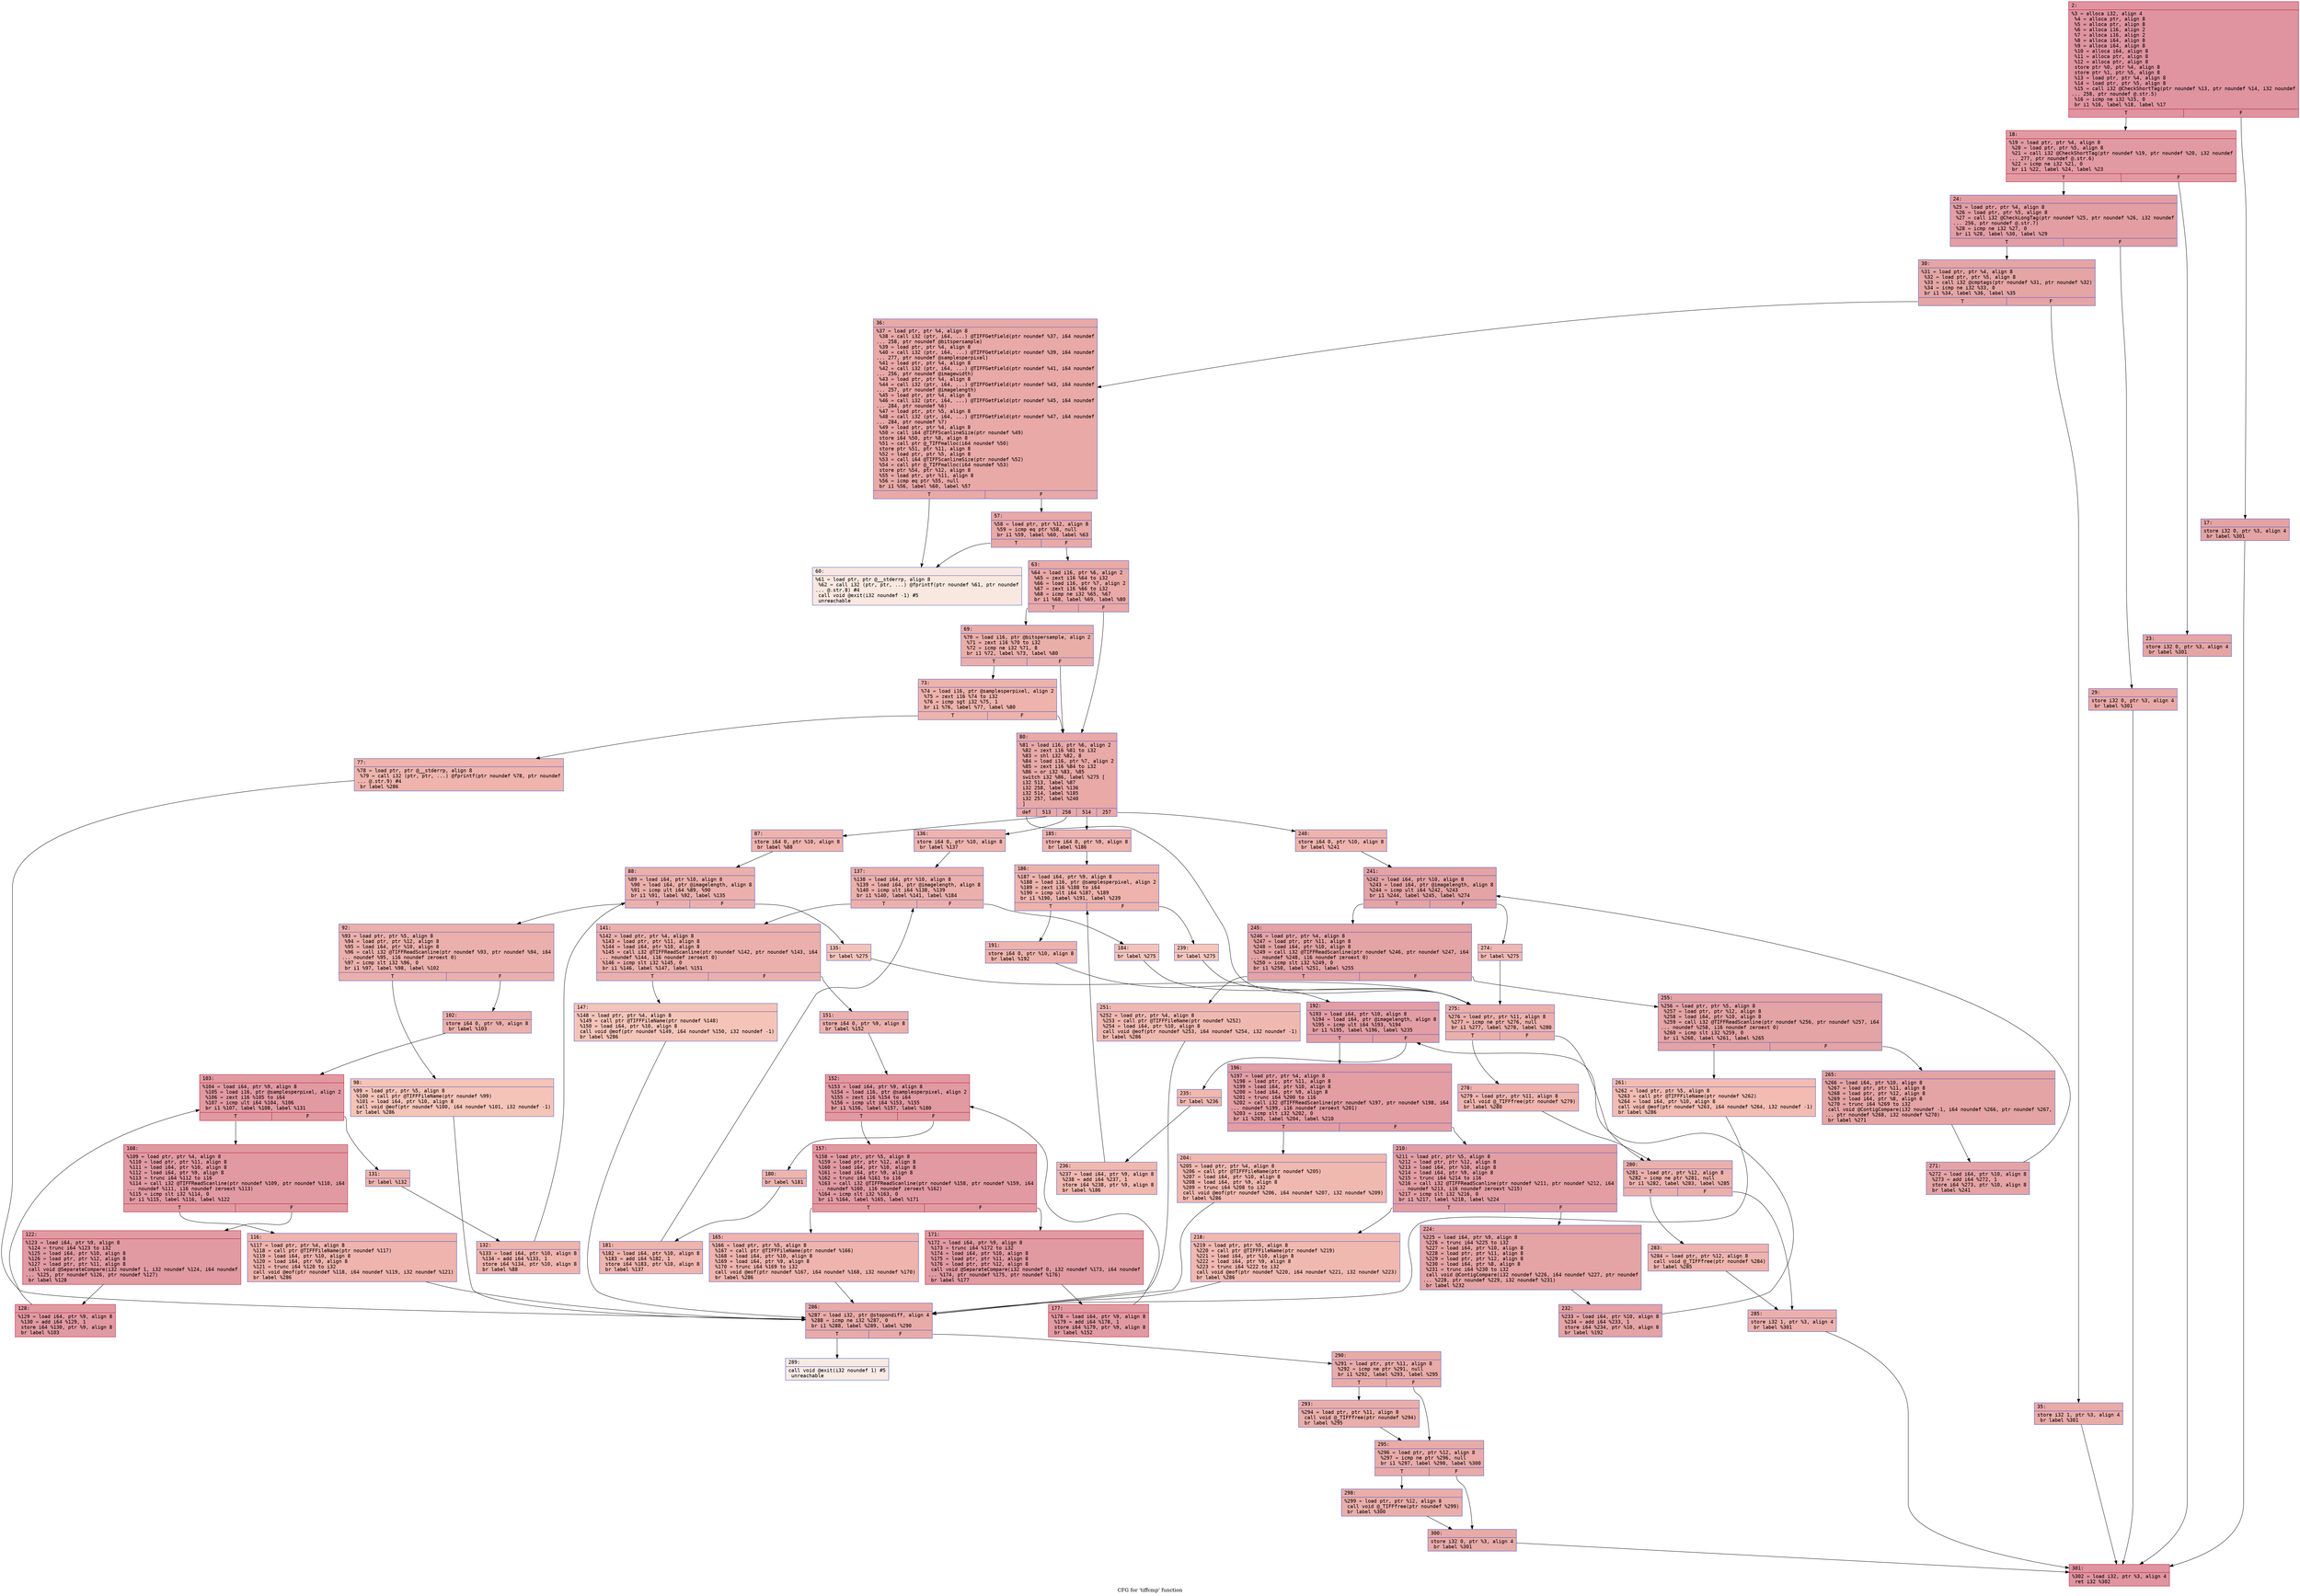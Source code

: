 digraph "CFG for 'tiffcmp' function" {
	label="CFG for 'tiffcmp' function";

	Node0x6000005f0140 [shape=record,color="#b70d28ff", style=filled, fillcolor="#b70d2870" fontname="Courier",label="{2:\l|  %3 = alloca i32, align 4\l  %4 = alloca ptr, align 8\l  %5 = alloca ptr, align 8\l  %6 = alloca i16, align 2\l  %7 = alloca i16, align 2\l  %8 = alloca i64, align 8\l  %9 = alloca i64, align 8\l  %10 = alloca i64, align 8\l  %11 = alloca ptr, align 8\l  %12 = alloca ptr, align 8\l  store ptr %0, ptr %4, align 8\l  store ptr %1, ptr %5, align 8\l  %13 = load ptr, ptr %4, align 8\l  %14 = load ptr, ptr %5, align 8\l  %15 = call i32 @CheckShortTag(ptr noundef %13, ptr noundef %14, i32 noundef\l... 258, ptr noundef @.str.5)\l  %16 = icmp ne i32 %15, 0\l  br i1 %16, label %18, label %17\l|{<s0>T|<s1>F}}"];
	Node0x6000005f0140:s0 -> Node0x6000005f01e0[tooltip="2 -> 18\nProbability 62.50%" ];
	Node0x6000005f0140:s1 -> Node0x6000005f0190[tooltip="2 -> 17\nProbability 37.50%" ];
	Node0x6000005f0190 [shape=record,color="#3d50c3ff", style=filled, fillcolor="#c32e3170" fontname="Courier",label="{17:\l|  store i32 0, ptr %3, align 4\l  br label %301\l}"];
	Node0x6000005f0190 -> Node0x6000005f1900[tooltip="17 -> 301\nProbability 100.00%" ];
	Node0x6000005f01e0 [shape=record,color="#b70d28ff", style=filled, fillcolor="#bb1b2c70" fontname="Courier",label="{18:\l|  %19 = load ptr, ptr %4, align 8\l  %20 = load ptr, ptr %5, align 8\l  %21 = call i32 @CheckShortTag(ptr noundef %19, ptr noundef %20, i32 noundef\l... 277, ptr noundef @.str.6)\l  %22 = icmp ne i32 %21, 0\l  br i1 %22, label %24, label %23\l|{<s0>T|<s1>F}}"];
	Node0x6000005f01e0:s0 -> Node0x6000005f0280[tooltip="18 -> 24\nProbability 62.50%" ];
	Node0x6000005f01e0:s1 -> Node0x6000005f0230[tooltip="18 -> 23\nProbability 37.50%" ];
	Node0x6000005f0230 [shape=record,color="#3d50c3ff", style=filled, fillcolor="#c5333470" fontname="Courier",label="{23:\l|  store i32 0, ptr %3, align 4\l  br label %301\l}"];
	Node0x6000005f0230 -> Node0x6000005f1900[tooltip="23 -> 301\nProbability 100.00%" ];
	Node0x6000005f0280 [shape=record,color="#3d50c3ff", style=filled, fillcolor="#be242e70" fontname="Courier",label="{24:\l|  %25 = load ptr, ptr %4, align 8\l  %26 = load ptr, ptr %5, align 8\l  %27 = call i32 @CheckLongTag(ptr noundef %25, ptr noundef %26, i32 noundef\l... 256, ptr noundef @.str.7)\l  %28 = icmp ne i32 %27, 0\l  br i1 %28, label %30, label %29\l|{<s0>T|<s1>F}}"];
	Node0x6000005f0280:s0 -> Node0x6000005f0320[tooltip="24 -> 30\nProbability 62.50%" ];
	Node0x6000005f0280:s1 -> Node0x6000005f02d0[tooltip="24 -> 29\nProbability 37.50%" ];
	Node0x6000005f02d0 [shape=record,color="#3d50c3ff", style=filled, fillcolor="#ca3b3770" fontname="Courier",label="{29:\l|  store i32 0, ptr %3, align 4\l  br label %301\l}"];
	Node0x6000005f02d0 -> Node0x6000005f1900[tooltip="29 -> 301\nProbability 100.00%" ];
	Node0x6000005f0320 [shape=record,color="#3d50c3ff", style=filled, fillcolor="#c5333470" fontname="Courier",label="{30:\l|  %31 = load ptr, ptr %4, align 8\l  %32 = load ptr, ptr %5, align 8\l  %33 = call i32 @cmptags(ptr noundef %31, ptr noundef %32)\l  %34 = icmp ne i32 %33, 0\l  br i1 %34, label %36, label %35\l|{<s0>T|<s1>F}}"];
	Node0x6000005f0320:s0 -> Node0x6000005f03c0[tooltip="30 -> 36\nProbability 62.50%" ];
	Node0x6000005f0320:s1 -> Node0x6000005f0370[tooltip="30 -> 35\nProbability 37.50%" ];
	Node0x6000005f0370 [shape=record,color="#3d50c3ff", style=filled, fillcolor="#cc403a70" fontname="Courier",label="{35:\l|  store i32 1, ptr %3, align 4\l  br label %301\l}"];
	Node0x6000005f0370 -> Node0x6000005f1900[tooltip="35 -> 301\nProbability 100.00%" ];
	Node0x6000005f03c0 [shape=record,color="#3d50c3ff", style=filled, fillcolor="#ca3b3770" fontname="Courier",label="{36:\l|  %37 = load ptr, ptr %4, align 8\l  %38 = call i32 (ptr, i64, ...) @TIFFGetField(ptr noundef %37, i64 noundef\l... 258, ptr noundef @bitspersample)\l  %39 = load ptr, ptr %4, align 8\l  %40 = call i32 (ptr, i64, ...) @TIFFGetField(ptr noundef %39, i64 noundef\l... 277, ptr noundef @samplesperpixel)\l  %41 = load ptr, ptr %4, align 8\l  %42 = call i32 (ptr, i64, ...) @TIFFGetField(ptr noundef %41, i64 noundef\l... 256, ptr noundef @imagewidth)\l  %43 = load ptr, ptr %4, align 8\l  %44 = call i32 (ptr, i64, ...) @TIFFGetField(ptr noundef %43, i64 noundef\l... 257, ptr noundef @imagelength)\l  %45 = load ptr, ptr %4, align 8\l  %46 = call i32 (ptr, i64, ...) @TIFFGetField(ptr noundef %45, i64 noundef\l... 284, ptr noundef %6)\l  %47 = load ptr, ptr %5, align 8\l  %48 = call i32 (ptr, i64, ...) @TIFFGetField(ptr noundef %47, i64 noundef\l... 284, ptr noundef %7)\l  %49 = load ptr, ptr %4, align 8\l  %50 = call i64 @TIFFScanlineSize(ptr noundef %49)\l  store i64 %50, ptr %8, align 8\l  %51 = call ptr @_TIFFmalloc(i64 noundef %50)\l  store ptr %51, ptr %11, align 8\l  %52 = load ptr, ptr %5, align 8\l  %53 = call i64 @TIFFScanlineSize(ptr noundef %52)\l  %54 = call ptr @_TIFFmalloc(i64 noundef %53)\l  store ptr %54, ptr %12, align 8\l  %55 = load ptr, ptr %11, align 8\l  %56 = icmp eq ptr %55, null\l  br i1 %56, label %60, label %57\l|{<s0>T|<s1>F}}"];
	Node0x6000005f03c0:s0 -> Node0x6000005f0460[tooltip="36 -> 60\nProbability 0.00%" ];
	Node0x6000005f03c0:s1 -> Node0x6000005f0410[tooltip="36 -> 57\nProbability 100.00%" ];
	Node0x6000005f0410 [shape=record,color="#3d50c3ff", style=filled, fillcolor="#ca3b3770" fontname="Courier",label="{57:\l|  %58 = load ptr, ptr %12, align 8\l  %59 = icmp eq ptr %58, null\l  br i1 %59, label %60, label %63\l|{<s0>T|<s1>F}}"];
	Node0x6000005f0410:s0 -> Node0x6000005f0460[tooltip="57 -> 60\nProbability 0.00%" ];
	Node0x6000005f0410:s1 -> Node0x6000005f04b0[tooltip="57 -> 63\nProbability 100.00%" ];
	Node0x6000005f0460 [shape=record,color="#3d50c3ff", style=filled, fillcolor="#f1ccb870" fontname="Courier",label="{60:\l|  %61 = load ptr, ptr @__stderrp, align 8\l  %62 = call i32 (ptr, ptr, ...) @fprintf(ptr noundef %61, ptr noundef\l... @.str.8) #4\l  call void @exit(i32 noundef -1) #5\l  unreachable\l}"];
	Node0x6000005f04b0 [shape=record,color="#3d50c3ff", style=filled, fillcolor="#ca3b3770" fontname="Courier",label="{63:\l|  %64 = load i16, ptr %6, align 2\l  %65 = zext i16 %64 to i32\l  %66 = load i16, ptr %7, align 2\l  %67 = zext i16 %66 to i32\l  %68 = icmp ne i32 %65, %67\l  br i1 %68, label %69, label %80\l|{<s0>T|<s1>F}}"];
	Node0x6000005f04b0:s0 -> Node0x6000005f0500[tooltip="63 -> 69\nProbability 50.00%" ];
	Node0x6000005f04b0:s1 -> Node0x6000005f05f0[tooltip="63 -> 80\nProbability 50.00%" ];
	Node0x6000005f0500 [shape=record,color="#3d50c3ff", style=filled, fillcolor="#d0473d70" fontname="Courier",label="{69:\l|  %70 = load i16, ptr @bitspersample, align 2\l  %71 = zext i16 %70 to i32\l  %72 = icmp ne i32 %71, 8\l  br i1 %72, label %73, label %80\l|{<s0>T|<s1>F}}"];
	Node0x6000005f0500:s0 -> Node0x6000005f0550[tooltip="69 -> 73\nProbability 50.00%" ];
	Node0x6000005f0500:s1 -> Node0x6000005f05f0[tooltip="69 -> 80\nProbability 50.00%" ];
	Node0x6000005f0550 [shape=record,color="#3d50c3ff", style=filled, fillcolor="#d6524470" fontname="Courier",label="{73:\l|  %74 = load i16, ptr @samplesperpixel, align 2\l  %75 = zext i16 %74 to i32\l  %76 = icmp sgt i32 %75, 1\l  br i1 %76, label %77, label %80\l|{<s0>T|<s1>F}}"];
	Node0x6000005f0550:s0 -> Node0x6000005f05a0[tooltip="73 -> 77\nProbability 50.00%" ];
	Node0x6000005f0550:s1 -> Node0x6000005f05f0[tooltip="73 -> 80\nProbability 50.00%" ];
	Node0x6000005f05a0 [shape=record,color="#3d50c3ff", style=filled, fillcolor="#d8564670" fontname="Courier",label="{77:\l|  %78 = load ptr, ptr @__stderrp, align 8\l  %79 = call i32 (ptr, ptr, ...) @fprintf(ptr noundef %78, ptr noundef\l... @.str.9) #4\l  br label %286\l}"];
	Node0x6000005f05a0 -> Node0x6000005f16d0[tooltip="77 -> 286\nProbability 100.00%" ];
	Node0x6000005f05f0 [shape=record,color="#3d50c3ff", style=filled, fillcolor="#ca3b3770" fontname="Courier",label="{80:\l|  %81 = load i16, ptr %6, align 2\l  %82 = zext i16 %81 to i32\l  %83 = shl i32 %82, 8\l  %84 = load i16, ptr %7, align 2\l  %85 = zext i16 %84 to i32\l  %86 = or i32 %83, %85\l  switch i32 %86, label %275 [\l    i32 513, label %87\l    i32 258, label %136\l    i32 514, label %185\l    i32 257, label %240\l  ]\l|{<s0>def|<s1>513|<s2>258|<s3>514|<s4>257}}"];
	Node0x6000005f05f0:s0 -> Node0x6000005f1540[tooltip="80 -> 275\nProbability 20.00%" ];
	Node0x6000005f05f0:s1 -> Node0x6000005f0640[tooltip="80 -> 87\nProbability 20.00%" ];
	Node0x6000005f05f0:s2 -> Node0x6000005f0a50[tooltip="80 -> 136\nProbability 20.00%" ];
	Node0x6000005f05f0:s3 -> Node0x6000005f0e60[tooltip="80 -> 185\nProbability 20.00%" ];
	Node0x6000005f05f0:s4 -> Node0x6000005f1270[tooltip="80 -> 240\nProbability 20.00%" ];
	Node0x6000005f0640 [shape=record,color="#3d50c3ff", style=filled, fillcolor="#d8564670" fontname="Courier",label="{87:\l|  store i64 0, ptr %10, align 8\l  br label %88\l}"];
	Node0x6000005f0640 -> Node0x6000005f0690[tooltip="87 -> 88\nProbability 100.00%" ];
	Node0x6000005f0690 [shape=record,color="#3d50c3ff", style=filled, fillcolor="#d24b4070" fontname="Courier",label="{88:\l|  %89 = load i64, ptr %10, align 8\l  %90 = load i64, ptr @imagelength, align 8\l  %91 = icmp ult i64 %89, %90\l  br i1 %91, label %92, label %135\l|{<s0>T|<s1>F}}"];
	Node0x6000005f0690:s0 -> Node0x6000005f06e0[tooltip="88 -> 92\nProbability 96.88%" ];
	Node0x6000005f0690:s1 -> Node0x6000005f0a00[tooltip="88 -> 135\nProbability 3.12%" ];
	Node0x6000005f06e0 [shape=record,color="#3d50c3ff", style=filled, fillcolor="#d24b4070" fontname="Courier",label="{92:\l|  %93 = load ptr, ptr %5, align 8\l  %94 = load ptr, ptr %12, align 8\l  %95 = load i64, ptr %10, align 8\l  %96 = call i32 @TIFFReadScanline(ptr noundef %93, ptr noundef %94, i64\l... noundef %95, i16 noundef zeroext 0)\l  %97 = icmp slt i32 %96, 0\l  br i1 %97, label %98, label %102\l|{<s0>T|<s1>F}}"];
	Node0x6000005f06e0:s0 -> Node0x6000005f0730[tooltip="92 -> 98\nProbability 3.12%" ];
	Node0x6000005f06e0:s1 -> Node0x6000005f0780[tooltip="92 -> 102\nProbability 96.88%" ];
	Node0x6000005f0730 [shape=record,color="#3d50c3ff", style=filled, fillcolor="#e97a5f70" fontname="Courier",label="{98:\l|  %99 = load ptr, ptr %5, align 8\l  %100 = call ptr @TIFFFileName(ptr noundef %99)\l  %101 = load i64, ptr %10, align 8\l  call void @eof(ptr noundef %100, i64 noundef %101, i32 noundef -1)\l  br label %286\l}"];
	Node0x6000005f0730 -> Node0x6000005f16d0[tooltip="98 -> 286\nProbability 100.00%" ];
	Node0x6000005f0780 [shape=record,color="#3d50c3ff", style=filled, fillcolor="#d24b4070" fontname="Courier",label="{102:\l|  store i64 0, ptr %9, align 8\l  br label %103\l}"];
	Node0x6000005f0780 -> Node0x6000005f07d0[tooltip="102 -> 103\nProbability 100.00%" ];
	Node0x6000005f07d0 [shape=record,color="#b70d28ff", style=filled, fillcolor="#bb1b2c70" fontname="Courier",label="{103:\l|  %104 = load i64, ptr %9, align 8\l  %105 = load i16, ptr @samplesperpixel, align 2\l  %106 = zext i16 %105 to i64\l  %107 = icmp ult i64 %104, %106\l  br i1 %107, label %108, label %131\l|{<s0>T|<s1>F}}"];
	Node0x6000005f07d0:s0 -> Node0x6000005f0820[tooltip="103 -> 108\nProbability 96.88%" ];
	Node0x6000005f07d0:s1 -> Node0x6000005f0960[tooltip="103 -> 131\nProbability 3.12%" ];
	Node0x6000005f0820 [shape=record,color="#b70d28ff", style=filled, fillcolor="#bb1b2c70" fontname="Courier",label="{108:\l|  %109 = load ptr, ptr %4, align 8\l  %110 = load ptr, ptr %11, align 8\l  %111 = load i64, ptr %10, align 8\l  %112 = load i64, ptr %9, align 8\l  %113 = trunc i64 %112 to i16\l  %114 = call i32 @TIFFReadScanline(ptr noundef %109, ptr noundef %110, i64\l... noundef %111, i16 noundef zeroext %113)\l  %115 = icmp slt i32 %114, 0\l  br i1 %115, label %116, label %122\l|{<s0>T|<s1>F}}"];
	Node0x6000005f0820:s0 -> Node0x6000005f0870[tooltip="108 -> 116\nProbability 3.12%" ];
	Node0x6000005f0820:s1 -> Node0x6000005f08c0[tooltip="108 -> 122\nProbability 96.88%" ];
	Node0x6000005f0870 [shape=record,color="#3d50c3ff", style=filled, fillcolor="#d8564670" fontname="Courier",label="{116:\l|  %117 = load ptr, ptr %4, align 8\l  %118 = call ptr @TIFFFileName(ptr noundef %117)\l  %119 = load i64, ptr %10, align 8\l  %120 = load i64, ptr %9, align 8\l  %121 = trunc i64 %120 to i32\l  call void @eof(ptr noundef %118, i64 noundef %119, i32 noundef %121)\l  br label %286\l}"];
	Node0x6000005f0870 -> Node0x6000005f16d0[tooltip="116 -> 286\nProbability 100.00%" ];
	Node0x6000005f08c0 [shape=record,color="#b70d28ff", style=filled, fillcolor="#bb1b2c70" fontname="Courier",label="{122:\l|  %123 = load i64, ptr %9, align 8\l  %124 = trunc i64 %123 to i32\l  %125 = load i64, ptr %10, align 8\l  %126 = load ptr, ptr %12, align 8\l  %127 = load ptr, ptr %11, align 8\l  call void @SeparateCompare(i32 noundef 1, i32 noundef %124, i64 noundef\l... %125, ptr noundef %126, ptr noundef %127)\l  br label %128\l}"];
	Node0x6000005f08c0 -> Node0x6000005f0910[tooltip="122 -> 128\nProbability 100.00%" ];
	Node0x6000005f0910 [shape=record,color="#b70d28ff", style=filled, fillcolor="#bb1b2c70" fontname="Courier",label="{128:\l|  %129 = load i64, ptr %9, align 8\l  %130 = add i64 %129, 1\l  store i64 %130, ptr %9, align 8\l  br label %103\l}"];
	Node0x6000005f0910 -> Node0x6000005f07d0[tooltip="128 -> 103\nProbability 100.00%" ];
	Node0x6000005f0960 [shape=record,color="#3d50c3ff", style=filled, fillcolor="#d8564670" fontname="Courier",label="{131:\l|  br label %132\l}"];
	Node0x6000005f0960 -> Node0x6000005f09b0[tooltip="131 -> 132\nProbability 100.00%" ];
	Node0x6000005f09b0 [shape=record,color="#3d50c3ff", style=filled, fillcolor="#d8564670" fontname="Courier",label="{132:\l|  %133 = load i64, ptr %10, align 8\l  %134 = add i64 %133, 1\l  store i64 %134, ptr %10, align 8\l  br label %88\l}"];
	Node0x6000005f09b0 -> Node0x6000005f0690[tooltip="132 -> 88\nProbability 100.00%" ];
	Node0x6000005f0a00 [shape=record,color="#3d50c3ff", style=filled, fillcolor="#e97a5f70" fontname="Courier",label="{135:\l|  br label %275\l}"];
	Node0x6000005f0a00 -> Node0x6000005f1540[tooltip="135 -> 275\nProbability 100.00%" ];
	Node0x6000005f0a50 [shape=record,color="#3d50c3ff", style=filled, fillcolor="#d8564670" fontname="Courier",label="{136:\l|  store i64 0, ptr %10, align 8\l  br label %137\l}"];
	Node0x6000005f0a50 -> Node0x6000005f0aa0[tooltip="136 -> 137\nProbability 100.00%" ];
	Node0x6000005f0aa0 [shape=record,color="#3d50c3ff", style=filled, fillcolor="#d24b4070" fontname="Courier",label="{137:\l|  %138 = load i64, ptr %10, align 8\l  %139 = load i64, ptr @imagelength, align 8\l  %140 = icmp ult i64 %138, %139\l  br i1 %140, label %141, label %184\l|{<s0>T|<s1>F}}"];
	Node0x6000005f0aa0:s0 -> Node0x6000005f0af0[tooltip="137 -> 141\nProbability 96.88%" ];
	Node0x6000005f0aa0:s1 -> Node0x6000005f0e10[tooltip="137 -> 184\nProbability 3.12%" ];
	Node0x6000005f0af0 [shape=record,color="#3d50c3ff", style=filled, fillcolor="#d24b4070" fontname="Courier",label="{141:\l|  %142 = load ptr, ptr %4, align 8\l  %143 = load ptr, ptr %11, align 8\l  %144 = load i64, ptr %10, align 8\l  %145 = call i32 @TIFFReadScanline(ptr noundef %142, ptr noundef %143, i64\l... noundef %144, i16 noundef zeroext 0)\l  %146 = icmp slt i32 %145, 0\l  br i1 %146, label %147, label %151\l|{<s0>T|<s1>F}}"];
	Node0x6000005f0af0:s0 -> Node0x6000005f0b40[tooltip="141 -> 147\nProbability 3.12%" ];
	Node0x6000005f0af0:s1 -> Node0x6000005f0b90[tooltip="141 -> 151\nProbability 96.88%" ];
	Node0x6000005f0b40 [shape=record,color="#3d50c3ff", style=filled, fillcolor="#e97a5f70" fontname="Courier",label="{147:\l|  %148 = load ptr, ptr %4, align 8\l  %149 = call ptr @TIFFFileName(ptr noundef %148)\l  %150 = load i64, ptr %10, align 8\l  call void @eof(ptr noundef %149, i64 noundef %150, i32 noundef -1)\l  br label %286\l}"];
	Node0x6000005f0b40 -> Node0x6000005f16d0[tooltip="147 -> 286\nProbability 100.00%" ];
	Node0x6000005f0b90 [shape=record,color="#3d50c3ff", style=filled, fillcolor="#d24b4070" fontname="Courier",label="{151:\l|  store i64 0, ptr %9, align 8\l  br label %152\l}"];
	Node0x6000005f0b90 -> Node0x6000005f0be0[tooltip="151 -> 152\nProbability 100.00%" ];
	Node0x6000005f0be0 [shape=record,color="#b70d28ff", style=filled, fillcolor="#bb1b2c70" fontname="Courier",label="{152:\l|  %153 = load i64, ptr %9, align 8\l  %154 = load i16, ptr @samplesperpixel, align 2\l  %155 = zext i16 %154 to i64\l  %156 = icmp ult i64 %153, %155\l  br i1 %156, label %157, label %180\l|{<s0>T|<s1>F}}"];
	Node0x6000005f0be0:s0 -> Node0x6000005f0c30[tooltip="152 -> 157\nProbability 96.88%" ];
	Node0x6000005f0be0:s1 -> Node0x6000005f0d70[tooltip="152 -> 180\nProbability 3.12%" ];
	Node0x6000005f0c30 [shape=record,color="#b70d28ff", style=filled, fillcolor="#bb1b2c70" fontname="Courier",label="{157:\l|  %158 = load ptr, ptr %5, align 8\l  %159 = load ptr, ptr %12, align 8\l  %160 = load i64, ptr %10, align 8\l  %161 = load i64, ptr %9, align 8\l  %162 = trunc i64 %161 to i16\l  %163 = call i32 @TIFFReadScanline(ptr noundef %158, ptr noundef %159, i64\l... noundef %160, i16 noundef zeroext %162)\l  %164 = icmp slt i32 %163, 0\l  br i1 %164, label %165, label %171\l|{<s0>T|<s1>F}}"];
	Node0x6000005f0c30:s0 -> Node0x6000005f0c80[tooltip="157 -> 165\nProbability 3.12%" ];
	Node0x6000005f0c30:s1 -> Node0x6000005f0cd0[tooltip="157 -> 171\nProbability 96.88%" ];
	Node0x6000005f0c80 [shape=record,color="#3d50c3ff", style=filled, fillcolor="#d8564670" fontname="Courier",label="{165:\l|  %166 = load ptr, ptr %5, align 8\l  %167 = call ptr @TIFFFileName(ptr noundef %166)\l  %168 = load i64, ptr %10, align 8\l  %169 = load i64, ptr %9, align 8\l  %170 = trunc i64 %169 to i32\l  call void @eof(ptr noundef %167, i64 noundef %168, i32 noundef %170)\l  br label %286\l}"];
	Node0x6000005f0c80 -> Node0x6000005f16d0[tooltip="165 -> 286\nProbability 100.00%" ];
	Node0x6000005f0cd0 [shape=record,color="#b70d28ff", style=filled, fillcolor="#bb1b2c70" fontname="Courier",label="{171:\l|  %172 = load i64, ptr %9, align 8\l  %173 = trunc i64 %172 to i32\l  %174 = load i64, ptr %10, align 8\l  %175 = load ptr, ptr %11, align 8\l  %176 = load ptr, ptr %12, align 8\l  call void @SeparateCompare(i32 noundef 0, i32 noundef %173, i64 noundef\l... %174, ptr noundef %175, ptr noundef %176)\l  br label %177\l}"];
	Node0x6000005f0cd0 -> Node0x6000005f0d20[tooltip="171 -> 177\nProbability 100.00%" ];
	Node0x6000005f0d20 [shape=record,color="#b70d28ff", style=filled, fillcolor="#bb1b2c70" fontname="Courier",label="{177:\l|  %178 = load i64, ptr %9, align 8\l  %179 = add i64 %178, 1\l  store i64 %179, ptr %9, align 8\l  br label %152\l}"];
	Node0x6000005f0d20 -> Node0x6000005f0be0[tooltip="177 -> 152\nProbability 100.00%" ];
	Node0x6000005f0d70 [shape=record,color="#3d50c3ff", style=filled, fillcolor="#d8564670" fontname="Courier",label="{180:\l|  br label %181\l}"];
	Node0x6000005f0d70 -> Node0x6000005f0dc0[tooltip="180 -> 181\nProbability 100.00%" ];
	Node0x6000005f0dc0 [shape=record,color="#3d50c3ff", style=filled, fillcolor="#d8564670" fontname="Courier",label="{181:\l|  %182 = load i64, ptr %10, align 8\l  %183 = add i64 %182, 1\l  store i64 %183, ptr %10, align 8\l  br label %137\l}"];
	Node0x6000005f0dc0 -> Node0x6000005f0aa0[tooltip="181 -> 137\nProbability 100.00%" ];
	Node0x6000005f0e10 [shape=record,color="#3d50c3ff", style=filled, fillcolor="#e97a5f70" fontname="Courier",label="{184:\l|  br label %275\l}"];
	Node0x6000005f0e10 -> Node0x6000005f1540[tooltip="184 -> 275\nProbability 100.00%" ];
	Node0x6000005f0e60 [shape=record,color="#3d50c3ff", style=filled, fillcolor="#d8564670" fontname="Courier",label="{185:\l|  store i64 0, ptr %9, align 8\l  br label %186\l}"];
	Node0x6000005f0e60 -> Node0x6000005f0eb0[tooltip="185 -> 186\nProbability 100.00%" ];
	Node0x6000005f0eb0 [shape=record,color="#3d50c3ff", style=filled, fillcolor="#d6524470" fontname="Courier",label="{186:\l|  %187 = load i64, ptr %9, align 8\l  %188 = load i16, ptr @samplesperpixel, align 2\l  %189 = zext i16 %188 to i64\l  %190 = icmp ult i64 %187, %189\l  br i1 %190, label %191, label %239\l|{<s0>T|<s1>F}}"];
	Node0x6000005f0eb0:s0 -> Node0x6000005f0f00[tooltip="186 -> 191\nProbability 96.88%" ];
	Node0x6000005f0eb0:s1 -> Node0x6000005f1220[tooltip="186 -> 239\nProbability 3.12%" ];
	Node0x6000005f0f00 [shape=record,color="#3d50c3ff", style=filled, fillcolor="#d6524470" fontname="Courier",label="{191:\l|  store i64 0, ptr %10, align 8\l  br label %192\l}"];
	Node0x6000005f0f00 -> Node0x6000005f0f50[tooltip="191 -> 192\nProbability 100.00%" ];
	Node0x6000005f0f50 [shape=record,color="#3d50c3ff", style=filled, fillcolor="#be242e70" fontname="Courier",label="{192:\l|  %193 = load i64, ptr %10, align 8\l  %194 = load i64, ptr @imagelength, align 8\l  %195 = icmp ult i64 %193, %194\l  br i1 %195, label %196, label %235\l|{<s0>T|<s1>F}}"];
	Node0x6000005f0f50:s0 -> Node0x6000005f0fa0[tooltip="192 -> 196\nProbability 96.88%" ];
	Node0x6000005f0f50:s1 -> Node0x6000005f1180[tooltip="192 -> 235\nProbability 3.12%" ];
	Node0x6000005f0fa0 [shape=record,color="#3d50c3ff", style=filled, fillcolor="#be242e70" fontname="Courier",label="{196:\l|  %197 = load ptr, ptr %4, align 8\l  %198 = load ptr, ptr %11, align 8\l  %199 = load i64, ptr %10, align 8\l  %200 = load i64, ptr %9, align 8\l  %201 = trunc i64 %200 to i16\l  %202 = call i32 @TIFFReadScanline(ptr noundef %197, ptr noundef %198, i64\l... noundef %199, i16 noundef zeroext %201)\l  %203 = icmp slt i32 %202, 0\l  br i1 %203, label %204, label %210\l|{<s0>T|<s1>F}}"];
	Node0x6000005f0fa0:s0 -> Node0x6000005f0ff0[tooltip="196 -> 204\nProbability 3.12%" ];
	Node0x6000005f0fa0:s1 -> Node0x6000005f1040[tooltip="196 -> 210\nProbability 96.88%" ];
	Node0x6000005f0ff0 [shape=record,color="#3d50c3ff", style=filled, fillcolor="#de614d70" fontname="Courier",label="{204:\l|  %205 = load ptr, ptr %4, align 8\l  %206 = call ptr @TIFFFileName(ptr noundef %205)\l  %207 = load i64, ptr %10, align 8\l  %208 = load i64, ptr %9, align 8\l  %209 = trunc i64 %208 to i32\l  call void @eof(ptr noundef %206, i64 noundef %207, i32 noundef %209)\l  br label %286\l}"];
	Node0x6000005f0ff0 -> Node0x6000005f16d0[tooltip="204 -> 286\nProbability 100.00%" ];
	Node0x6000005f1040 [shape=record,color="#3d50c3ff", style=filled, fillcolor="#be242e70" fontname="Courier",label="{210:\l|  %211 = load ptr, ptr %5, align 8\l  %212 = load ptr, ptr %12, align 8\l  %213 = load i64, ptr %10, align 8\l  %214 = load i64, ptr %9, align 8\l  %215 = trunc i64 %214 to i16\l  %216 = call i32 @TIFFReadScanline(ptr noundef %211, ptr noundef %212, i64\l... noundef %213, i16 noundef zeroext %215)\l  %217 = icmp slt i32 %216, 0\l  br i1 %217, label %218, label %224\l|{<s0>T|<s1>F}}"];
	Node0x6000005f1040:s0 -> Node0x6000005f1090[tooltip="210 -> 218\nProbability 3.12%" ];
	Node0x6000005f1040:s1 -> Node0x6000005f10e0[tooltip="210 -> 224\nProbability 96.88%" ];
	Node0x6000005f1090 [shape=record,color="#3d50c3ff", style=filled, fillcolor="#de614d70" fontname="Courier",label="{218:\l|  %219 = load ptr, ptr %5, align 8\l  %220 = call ptr @TIFFFileName(ptr noundef %219)\l  %221 = load i64, ptr %10, align 8\l  %222 = load i64, ptr %9, align 8\l  %223 = trunc i64 %222 to i32\l  call void @eof(ptr noundef %220, i64 noundef %221, i32 noundef %223)\l  br label %286\l}"];
	Node0x6000005f1090 -> Node0x6000005f16d0[tooltip="218 -> 286\nProbability 100.00%" ];
	Node0x6000005f10e0 [shape=record,color="#3d50c3ff", style=filled, fillcolor="#c32e3170" fontname="Courier",label="{224:\l|  %225 = load i64, ptr %9, align 8\l  %226 = trunc i64 %225 to i32\l  %227 = load i64, ptr %10, align 8\l  %228 = load ptr, ptr %11, align 8\l  %229 = load ptr, ptr %12, align 8\l  %230 = load i64, ptr %8, align 8\l  %231 = trunc i64 %230 to i32\l  call void @ContigCompare(i32 noundef %226, i64 noundef %227, ptr noundef\l... %228, ptr noundef %229, i32 noundef %231)\l  br label %232\l}"];
	Node0x6000005f10e0 -> Node0x6000005f1130[tooltip="224 -> 232\nProbability 100.00%" ];
	Node0x6000005f1130 [shape=record,color="#3d50c3ff", style=filled, fillcolor="#c32e3170" fontname="Courier",label="{232:\l|  %233 = load i64, ptr %10, align 8\l  %234 = add i64 %233, 1\l  store i64 %234, ptr %10, align 8\l  br label %192\l}"];
	Node0x6000005f1130 -> Node0x6000005f0f50[tooltip="232 -> 192\nProbability 100.00%" ];
	Node0x6000005f1180 [shape=record,color="#3d50c3ff", style=filled, fillcolor="#dc5d4a70" fontname="Courier",label="{235:\l|  br label %236\l}"];
	Node0x6000005f1180 -> Node0x6000005f11d0[tooltip="235 -> 236\nProbability 100.00%" ];
	Node0x6000005f11d0 [shape=record,color="#3d50c3ff", style=filled, fillcolor="#dc5d4a70" fontname="Courier",label="{236:\l|  %237 = load i64, ptr %9, align 8\l  %238 = add i64 %237, 1\l  store i64 %238, ptr %9, align 8\l  br label %186\l}"];
	Node0x6000005f11d0 -> Node0x6000005f0eb0[tooltip="236 -> 186\nProbability 100.00%" ];
	Node0x6000005f1220 [shape=record,color="#3d50c3ff", style=filled, fillcolor="#ec7f6370" fontname="Courier",label="{239:\l|  br label %275\l}"];
	Node0x6000005f1220 -> Node0x6000005f1540[tooltip="239 -> 275\nProbability 100.00%" ];
	Node0x6000005f1270 [shape=record,color="#3d50c3ff", style=filled, fillcolor="#d8564670" fontname="Courier",label="{240:\l|  store i64 0, ptr %10, align 8\l  br label %241\l}"];
	Node0x6000005f1270 -> Node0x6000005f12c0[tooltip="240 -> 241\nProbability 100.00%" ];
	Node0x6000005f12c0 [shape=record,color="#3d50c3ff", style=filled, fillcolor="#c32e3170" fontname="Courier",label="{241:\l|  %242 = load i64, ptr %10, align 8\l  %243 = load i64, ptr @imagelength, align 8\l  %244 = icmp ult i64 %242, %243\l  br i1 %244, label %245, label %274\l|{<s0>T|<s1>F}}"];
	Node0x6000005f12c0:s0 -> Node0x6000005f1310[tooltip="241 -> 245\nProbability 96.88%" ];
	Node0x6000005f12c0:s1 -> Node0x6000005f14f0[tooltip="241 -> 274\nProbability 3.12%" ];
	Node0x6000005f1310 [shape=record,color="#3d50c3ff", style=filled, fillcolor="#c32e3170" fontname="Courier",label="{245:\l|  %246 = load ptr, ptr %4, align 8\l  %247 = load ptr, ptr %11, align 8\l  %248 = load i64, ptr %10, align 8\l  %249 = call i32 @TIFFReadScanline(ptr noundef %246, ptr noundef %247, i64\l... noundef %248, i16 noundef zeroext 0)\l  %250 = icmp slt i32 %249, 0\l  br i1 %250, label %251, label %255\l|{<s0>T|<s1>F}}"];
	Node0x6000005f1310:s0 -> Node0x6000005f1360[tooltip="245 -> 251\nProbability 3.12%" ];
	Node0x6000005f1310:s1 -> Node0x6000005f13b0[tooltip="245 -> 255\nProbability 96.88%" ];
	Node0x6000005f1360 [shape=record,color="#3d50c3ff", style=filled, fillcolor="#de614d70" fontname="Courier",label="{251:\l|  %252 = load ptr, ptr %4, align 8\l  %253 = call ptr @TIFFFileName(ptr noundef %252)\l  %254 = load i64, ptr %10, align 8\l  call void @eof(ptr noundef %253, i64 noundef %254, i32 noundef -1)\l  br label %286\l}"];
	Node0x6000005f1360 -> Node0x6000005f16d0[tooltip="251 -> 286\nProbability 100.00%" ];
	Node0x6000005f13b0 [shape=record,color="#3d50c3ff", style=filled, fillcolor="#c32e3170" fontname="Courier",label="{255:\l|  %256 = load ptr, ptr %5, align 8\l  %257 = load ptr, ptr %12, align 8\l  %258 = load i64, ptr %10, align 8\l  %259 = call i32 @TIFFReadScanline(ptr noundef %256, ptr noundef %257, i64\l... noundef %258, i16 noundef zeroext 0)\l  %260 = icmp slt i32 %259, 0\l  br i1 %260, label %261, label %265\l|{<s0>T|<s1>F}}"];
	Node0x6000005f13b0:s0 -> Node0x6000005f1400[tooltip="255 -> 261\nProbability 3.12%" ];
	Node0x6000005f13b0:s1 -> Node0x6000005f1450[tooltip="255 -> 265\nProbability 96.88%" ];
	Node0x6000005f1400 [shape=record,color="#3d50c3ff", style=filled, fillcolor="#e1675170" fontname="Courier",label="{261:\l|  %262 = load ptr, ptr %5, align 8\l  %263 = call ptr @TIFFFileName(ptr noundef %262)\l  %264 = load i64, ptr %10, align 8\l  call void @eof(ptr noundef %263, i64 noundef %264, i32 noundef -1)\l  br label %286\l}"];
	Node0x6000005f1400 -> Node0x6000005f16d0[tooltip="261 -> 286\nProbability 100.00%" ];
	Node0x6000005f1450 [shape=record,color="#3d50c3ff", style=filled, fillcolor="#c32e3170" fontname="Courier",label="{265:\l|  %266 = load i64, ptr %10, align 8\l  %267 = load ptr, ptr %11, align 8\l  %268 = load ptr, ptr %12, align 8\l  %269 = load i64, ptr %8, align 8\l  %270 = trunc i64 %269 to i32\l  call void @ContigCompare(i32 noundef -1, i64 noundef %266, ptr noundef %267,\l... ptr noundef %268, i32 noundef %270)\l  br label %271\l}"];
	Node0x6000005f1450 -> Node0x6000005f14a0[tooltip="265 -> 271\nProbability 100.00%" ];
	Node0x6000005f14a0 [shape=record,color="#3d50c3ff", style=filled, fillcolor="#c32e3170" fontname="Courier",label="{271:\l|  %272 = load i64, ptr %10, align 8\l  %273 = add i64 %272, 1\l  store i64 %273, ptr %10, align 8\l  br label %241\l}"];
	Node0x6000005f14a0 -> Node0x6000005f12c0[tooltip="271 -> 241\nProbability 100.00%" ];
	Node0x6000005f14f0 [shape=record,color="#3d50c3ff", style=filled, fillcolor="#de614d70" fontname="Courier",label="{274:\l|  br label %275\l}"];
	Node0x6000005f14f0 -> Node0x6000005f1540[tooltip="274 -> 275\nProbability 100.00%" ];
	Node0x6000005f1540 [shape=record,color="#3d50c3ff", style=filled, fillcolor="#d24b4070" fontname="Courier",label="{275:\l|  %276 = load ptr, ptr %11, align 8\l  %277 = icmp ne ptr %276, null\l  br i1 %277, label %278, label %280\l|{<s0>T|<s1>F}}"];
	Node0x6000005f1540:s0 -> Node0x6000005f1590[tooltip="275 -> 278\nProbability 62.50%" ];
	Node0x6000005f1540:s1 -> Node0x6000005f15e0[tooltip="275 -> 280\nProbability 37.50%" ];
	Node0x6000005f1590 [shape=record,color="#3d50c3ff", style=filled, fillcolor="#d8564670" fontname="Courier",label="{278:\l|  %279 = load ptr, ptr %11, align 8\l  call void @_TIFFfree(ptr noundef %279)\l  br label %280\l}"];
	Node0x6000005f1590 -> Node0x6000005f15e0[tooltip="278 -> 280\nProbability 100.00%" ];
	Node0x6000005f15e0 [shape=record,color="#3d50c3ff", style=filled, fillcolor="#d24b4070" fontname="Courier",label="{280:\l|  %281 = load ptr, ptr %12, align 8\l  %282 = icmp ne ptr %281, null\l  br i1 %282, label %283, label %285\l|{<s0>T|<s1>F}}"];
	Node0x6000005f15e0:s0 -> Node0x6000005f1630[tooltip="280 -> 283\nProbability 62.50%" ];
	Node0x6000005f15e0:s1 -> Node0x6000005f1680[tooltip="280 -> 285\nProbability 37.50%" ];
	Node0x6000005f1630 [shape=record,color="#3d50c3ff", style=filled, fillcolor="#d8564670" fontname="Courier",label="{283:\l|  %284 = load ptr, ptr %12, align 8\l  call void @_TIFFfree(ptr noundef %284)\l  br label %285\l}"];
	Node0x6000005f1630 -> Node0x6000005f1680[tooltip="283 -> 285\nProbability 100.00%" ];
	Node0x6000005f1680 [shape=record,color="#3d50c3ff", style=filled, fillcolor="#d24b4070" fontname="Courier",label="{285:\l|  store i32 1, ptr %3, align 4\l  br label %301\l}"];
	Node0x6000005f1680 -> Node0x6000005f1900[tooltip="285 -> 301\nProbability 100.00%" ];
	Node0x6000005f16d0 [shape=record,color="#3d50c3ff", style=filled, fillcolor="#cc403a70" fontname="Courier",label="{286:\l|  %287 = load i32, ptr @stopondiff, align 4\l  %288 = icmp ne i32 %287, 0\l  br i1 %288, label %289, label %290\l|{<s0>T|<s1>F}}"];
	Node0x6000005f16d0:s0 -> Node0x6000005f1720[tooltip="286 -> 289\nProbability 0.00%" ];
	Node0x6000005f16d0:s1 -> Node0x6000005f1770[tooltip="286 -> 290\nProbability 100.00%" ];
	Node0x6000005f1720 [shape=record,color="#3d50c3ff", style=filled, fillcolor="#eed0c070" fontname="Courier",label="{289:\l|  call void @exit(i32 noundef 1) #5\l  unreachable\l}"];
	Node0x6000005f1770 [shape=record,color="#3d50c3ff", style=filled, fillcolor="#cc403a70" fontname="Courier",label="{290:\l|  %291 = load ptr, ptr %11, align 8\l  %292 = icmp ne ptr %291, null\l  br i1 %292, label %293, label %295\l|{<s0>T|<s1>F}}"];
	Node0x6000005f1770:s0 -> Node0x6000005f17c0[tooltip="290 -> 293\nProbability 62.50%" ];
	Node0x6000005f1770:s1 -> Node0x6000005f1810[tooltip="290 -> 295\nProbability 37.50%" ];
	Node0x6000005f17c0 [shape=record,color="#3d50c3ff", style=filled, fillcolor="#d0473d70" fontname="Courier",label="{293:\l|  %294 = load ptr, ptr %11, align 8\l  call void @_TIFFfree(ptr noundef %294)\l  br label %295\l}"];
	Node0x6000005f17c0 -> Node0x6000005f1810[tooltip="293 -> 295\nProbability 100.00%" ];
	Node0x6000005f1810 [shape=record,color="#3d50c3ff", style=filled, fillcolor="#cc403a70" fontname="Courier",label="{295:\l|  %296 = load ptr, ptr %12, align 8\l  %297 = icmp ne ptr %296, null\l  br i1 %297, label %298, label %300\l|{<s0>T|<s1>F}}"];
	Node0x6000005f1810:s0 -> Node0x6000005f1860[tooltip="295 -> 298\nProbability 62.50%" ];
	Node0x6000005f1810:s1 -> Node0x6000005f18b0[tooltip="295 -> 300\nProbability 37.50%" ];
	Node0x6000005f1860 [shape=record,color="#3d50c3ff", style=filled, fillcolor="#d0473d70" fontname="Courier",label="{298:\l|  %299 = load ptr, ptr %12, align 8\l  call void @_TIFFfree(ptr noundef %299)\l  br label %300\l}"];
	Node0x6000005f1860 -> Node0x6000005f18b0[tooltip="298 -> 300\nProbability 100.00%" ];
	Node0x6000005f18b0 [shape=record,color="#3d50c3ff", style=filled, fillcolor="#cc403a70" fontname="Courier",label="{300:\l|  store i32 0, ptr %3, align 4\l  br label %301\l}"];
	Node0x6000005f18b0 -> Node0x6000005f1900[tooltip="300 -> 301\nProbability 100.00%" ];
	Node0x6000005f1900 [shape=record,color="#b70d28ff", style=filled, fillcolor="#b70d2870" fontname="Courier",label="{301:\l|  %302 = load i32, ptr %3, align 4\l  ret i32 %302\l}"];
}
